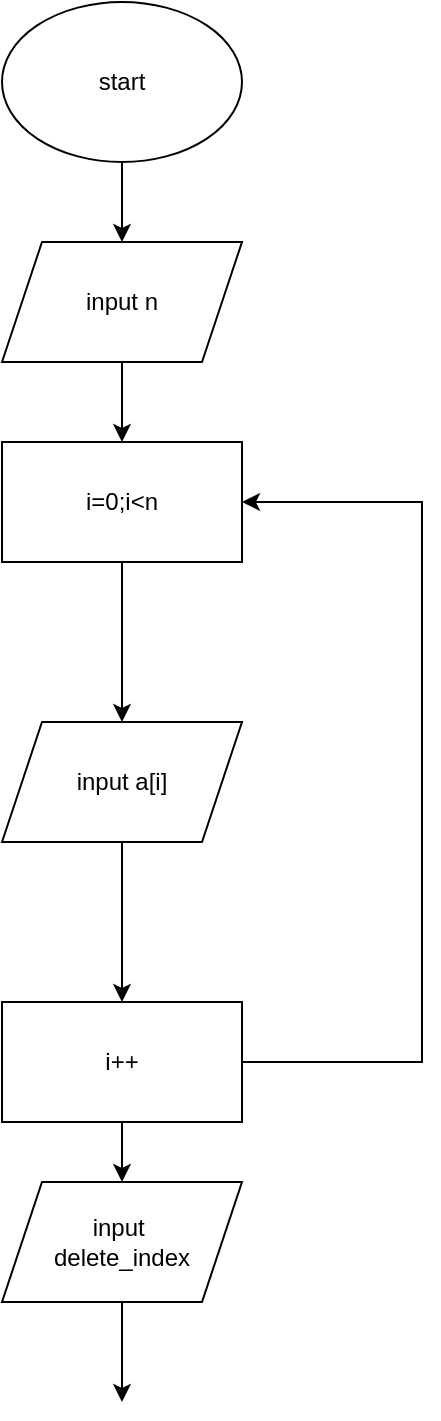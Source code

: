 <mxfile version="22.0.3" type="device">
  <diagram name="Page-1" id="-3UO-knmtwzRtR1OATSV">
    <mxGraphModel dx="1036" dy="606" grid="1" gridSize="10" guides="1" tooltips="1" connect="1" arrows="1" fold="1" page="1" pageScale="1" pageWidth="850" pageHeight="1100" math="0" shadow="0">
      <root>
        <mxCell id="0" />
        <mxCell id="1" parent="0" />
        <mxCell id="rZooI-E6da-HcJg8-sCL-3" value="" style="edgeStyle=orthogonalEdgeStyle;rounded=0;orthogonalLoop=1;jettySize=auto;html=1;" edge="1" parent="1" source="rZooI-E6da-HcJg8-sCL-1" target="rZooI-E6da-HcJg8-sCL-2">
          <mxGeometry relative="1" as="geometry" />
        </mxCell>
        <mxCell id="rZooI-E6da-HcJg8-sCL-1" value="start" style="ellipse;whiteSpace=wrap;html=1;" vertex="1" parent="1">
          <mxGeometry x="370" y="10" width="120" height="80" as="geometry" />
        </mxCell>
        <mxCell id="rZooI-E6da-HcJg8-sCL-5" value="" style="edgeStyle=orthogonalEdgeStyle;rounded=0;orthogonalLoop=1;jettySize=auto;html=1;" edge="1" parent="1" source="rZooI-E6da-HcJg8-sCL-2" target="rZooI-E6da-HcJg8-sCL-4">
          <mxGeometry relative="1" as="geometry" />
        </mxCell>
        <mxCell id="rZooI-E6da-HcJg8-sCL-2" value="input n" style="shape=parallelogram;perimeter=parallelogramPerimeter;whiteSpace=wrap;html=1;fixedSize=1;" vertex="1" parent="1">
          <mxGeometry x="370" y="130" width="120" height="60" as="geometry" />
        </mxCell>
        <mxCell id="rZooI-E6da-HcJg8-sCL-7" value="" style="edgeStyle=orthogonalEdgeStyle;rounded=0;orthogonalLoop=1;jettySize=auto;html=1;" edge="1" parent="1" source="rZooI-E6da-HcJg8-sCL-4" target="rZooI-E6da-HcJg8-sCL-6">
          <mxGeometry relative="1" as="geometry" />
        </mxCell>
        <mxCell id="rZooI-E6da-HcJg8-sCL-4" value="i=0;i&amp;lt;n" style="rounded=0;whiteSpace=wrap;html=1;" vertex="1" parent="1">
          <mxGeometry x="370" y="230" width="120" height="60" as="geometry" />
        </mxCell>
        <mxCell id="rZooI-E6da-HcJg8-sCL-9" value="" style="edgeStyle=orthogonalEdgeStyle;rounded=0;orthogonalLoop=1;jettySize=auto;html=1;" edge="1" parent="1" source="rZooI-E6da-HcJg8-sCL-6" target="rZooI-E6da-HcJg8-sCL-8">
          <mxGeometry relative="1" as="geometry" />
        </mxCell>
        <mxCell id="rZooI-E6da-HcJg8-sCL-6" value="input a[i]" style="shape=parallelogram;perimeter=parallelogramPerimeter;whiteSpace=wrap;html=1;fixedSize=1;rounded=0;" vertex="1" parent="1">
          <mxGeometry x="370" y="370" width="120" height="60" as="geometry" />
        </mxCell>
        <mxCell id="rZooI-E6da-HcJg8-sCL-10" style="edgeStyle=orthogonalEdgeStyle;rounded=0;orthogonalLoop=1;jettySize=auto;html=1;entryX=1;entryY=0.5;entryDx=0;entryDy=0;" edge="1" parent="1" source="rZooI-E6da-HcJg8-sCL-8" target="rZooI-E6da-HcJg8-sCL-4">
          <mxGeometry relative="1" as="geometry">
            <Array as="points">
              <mxPoint x="580" y="540" />
              <mxPoint x="580" y="260" />
            </Array>
          </mxGeometry>
        </mxCell>
        <mxCell id="rZooI-E6da-HcJg8-sCL-18" value="" style="edgeStyle=orthogonalEdgeStyle;rounded=0;orthogonalLoop=1;jettySize=auto;html=1;" edge="1" parent="1" source="rZooI-E6da-HcJg8-sCL-8" target="rZooI-E6da-HcJg8-sCL-17">
          <mxGeometry relative="1" as="geometry" />
        </mxCell>
        <mxCell id="rZooI-E6da-HcJg8-sCL-8" value="i++" style="whiteSpace=wrap;html=1;rounded=0;" vertex="1" parent="1">
          <mxGeometry x="370" y="510" width="120" height="60" as="geometry" />
        </mxCell>
        <mxCell id="rZooI-E6da-HcJg8-sCL-19" value="" style="edgeStyle=orthogonalEdgeStyle;rounded=0;orthogonalLoop=1;jettySize=auto;html=1;" edge="1" parent="1" source="rZooI-E6da-HcJg8-sCL-17">
          <mxGeometry relative="1" as="geometry">
            <mxPoint x="430" y="710" as="targetPoint" />
          </mxGeometry>
        </mxCell>
        <mxCell id="rZooI-E6da-HcJg8-sCL-17" value="input&amp;nbsp;&lt;br&gt;delete_index" style="shape=parallelogram;perimeter=parallelogramPerimeter;whiteSpace=wrap;html=1;fixedSize=1;" vertex="1" parent="1">
          <mxGeometry x="370" y="600" width="120" height="60" as="geometry" />
        </mxCell>
      </root>
    </mxGraphModel>
  </diagram>
</mxfile>
